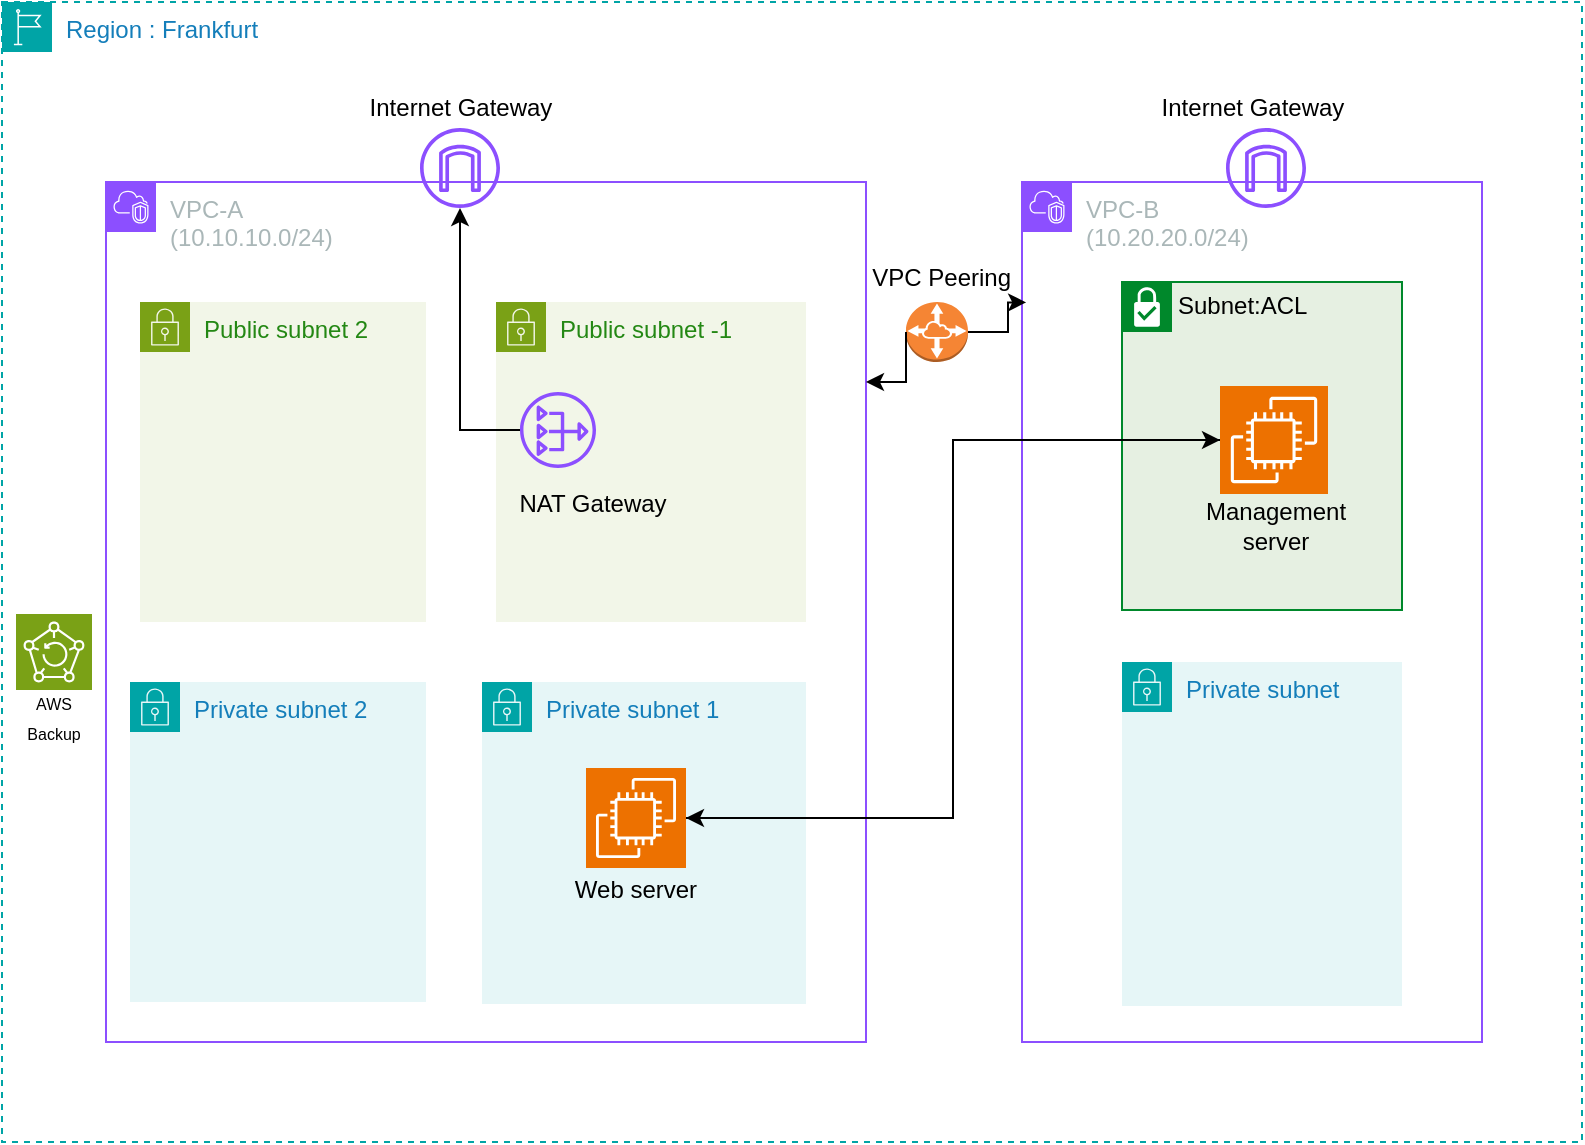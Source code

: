<mxfile version="23.1.5" type="github">
  <diagram name="Pagina-1" id="JSuOB0qH_aEUuRuIwBlh">
    <mxGraphModel dx="993" dy="601" grid="1" gridSize="10" guides="1" tooltips="1" connect="1" arrows="1" fold="1" page="1" pageScale="1" pageWidth="827" pageHeight="1169" math="0" shadow="0">
      <root>
        <mxCell id="0" />
        <mxCell id="1" parent="0" />
        <mxCell id="ssjmfCyC4Wv2lQjvstt9-3" value="Region : Frankfurt" style="points=[[0,0],[0.25,0],[0.5,0],[0.75,0],[1,0],[1,0.25],[1,0.5],[1,0.75],[1,1],[0.75,1],[0.5,1],[0.25,1],[0,1],[0,0.75],[0,0.5],[0,0.25]];outlineConnect=0;gradientColor=none;html=1;whiteSpace=wrap;fontSize=12;fontStyle=0;container=1;pointerEvents=0;collapsible=0;recursiveResize=0;shape=mxgraph.aws4.group;grIcon=mxgraph.aws4.group_region;strokeColor=#00A4A6;fillColor=none;verticalAlign=top;align=left;spacingLeft=30;fontColor=#147EBA;dashed=1;" vertex="1" parent="1">
          <mxGeometry x="18" y="70" width="790" height="570" as="geometry" />
        </mxCell>
        <mxCell id="ssjmfCyC4Wv2lQjvstt9-4" value="VPC-B &lt;br&gt;(10.20.20.0/24)" style="points=[[0,0],[0.25,0],[0.5,0],[0.75,0],[1,0],[1,0.25],[1,0.5],[1,0.75],[1,1],[0.75,1],[0.5,1],[0.25,1],[0,1],[0,0.75],[0,0.5],[0,0.25]];outlineConnect=0;gradientColor=none;html=1;whiteSpace=wrap;fontSize=12;fontStyle=0;container=1;pointerEvents=0;collapsible=0;recursiveResize=0;shape=mxgraph.aws4.group;grIcon=mxgraph.aws4.group_vpc2;strokeColor=#8C4FFF;fillColor=none;verticalAlign=top;align=left;spacingLeft=30;fontColor=#AAB7B8;dashed=0;" vertex="1" parent="ssjmfCyC4Wv2lQjvstt9-3">
          <mxGeometry x="510" y="90" width="230" height="430" as="geometry" />
        </mxCell>
        <mxCell id="ssjmfCyC4Wv2lQjvstt9-12" value="Subnet:ACL" style="shape=mxgraph.ibm.box;prType=subnet;fontStyle=0;verticalAlign=top;align=left;spacingLeft=32;spacingTop=4;fillColor=#E6F0E2;rounded=0;whiteSpace=wrap;html=1;strokeColor=#00882B;strokeWidth=1;dashed=0;container=1;spacing=-4;collapsible=0;expand=0;recursiveResize=0;" vertex="1" parent="ssjmfCyC4Wv2lQjvstt9-4">
          <mxGeometry x="50" y="50" width="140" height="164" as="geometry" />
        </mxCell>
        <mxCell id="ssjmfCyC4Wv2lQjvstt9-17" value="" style="sketch=0;points=[[0,0,0],[0.25,0,0],[0.5,0,0],[0.75,0,0],[1,0,0],[0,1,0],[0.25,1,0],[0.5,1,0],[0.75,1,0],[1,1,0],[0,0.25,0],[0,0.5,0],[0,0.75,0],[1,0.25,0],[1,0.5,0],[1,0.75,0]];outlineConnect=0;fontColor=#232F3E;fillColor=#ED7100;strokeColor=#ffffff;dashed=0;verticalLabelPosition=bottom;verticalAlign=top;align=center;html=1;fontSize=12;fontStyle=0;aspect=fixed;shape=mxgraph.aws4.resourceIcon;resIcon=mxgraph.aws4.ec2;" vertex="1" parent="ssjmfCyC4Wv2lQjvstt9-12">
          <mxGeometry x="49" y="52" width="54" height="54" as="geometry" />
        </mxCell>
        <mxCell id="ssjmfCyC4Wv2lQjvstt9-19" value="Management server" style="text;strokeColor=none;align=center;fillColor=none;html=1;verticalAlign=middle;whiteSpace=wrap;rounded=0;" vertex="1" parent="ssjmfCyC4Wv2lQjvstt9-12">
          <mxGeometry x="42" y="117" width="70" height="10" as="geometry" />
        </mxCell>
        <mxCell id="ssjmfCyC4Wv2lQjvstt9-13" value="Private subnet" style="points=[[0,0],[0.25,0],[0.5,0],[0.75,0],[1,0],[1,0.25],[1,0.5],[1,0.75],[1,1],[0.75,1],[0.5,1],[0.25,1],[0,1],[0,0.75],[0,0.5],[0,0.25]];outlineConnect=0;gradientColor=none;html=1;whiteSpace=wrap;fontSize=12;fontStyle=0;container=1;pointerEvents=0;collapsible=0;recursiveResize=0;shape=mxgraph.aws4.group;grIcon=mxgraph.aws4.group_security_group;grStroke=0;strokeColor=#00A4A6;fillColor=#E6F6F7;verticalAlign=top;align=left;spacingLeft=30;fontColor=#147EBA;dashed=0;" vertex="1" parent="ssjmfCyC4Wv2lQjvstt9-4">
          <mxGeometry x="50" y="240" width="140" height="172" as="geometry" />
        </mxCell>
        <mxCell id="ssjmfCyC4Wv2lQjvstt9-15" value="" style="sketch=0;outlineConnect=0;fontColor=#232F3E;gradientColor=none;fillColor=#8C4FFF;strokeColor=none;dashed=0;verticalLabelPosition=bottom;verticalAlign=top;align=center;html=1;fontSize=12;fontStyle=0;aspect=fixed;pointerEvents=1;shape=mxgraph.aws4.internet_gateway;" vertex="1" parent="ssjmfCyC4Wv2lQjvstt9-3">
          <mxGeometry x="209" y="63" width="40" height="40" as="geometry" />
        </mxCell>
        <mxCell id="ssjmfCyC4Wv2lQjvstt9-16" value="" style="sketch=0;outlineConnect=0;fontColor=#232F3E;gradientColor=none;fillColor=#8C4FFF;strokeColor=none;dashed=0;verticalLabelPosition=bottom;verticalAlign=top;align=center;html=1;fontSize=12;fontStyle=0;aspect=fixed;pointerEvents=1;shape=mxgraph.aws4.internet_gateway;" vertex="1" parent="ssjmfCyC4Wv2lQjvstt9-3">
          <mxGeometry x="612" y="63" width="40" height="40" as="geometry" />
        </mxCell>
        <mxCell id="ssjmfCyC4Wv2lQjvstt9-32" value="Internet Gateway" style="text;strokeColor=none;align=center;fillColor=none;html=1;verticalAlign=middle;whiteSpace=wrap;rounded=0;" vertex="1" parent="ssjmfCyC4Wv2lQjvstt9-3">
          <mxGeometry x="177.75" y="50" width="102.5" height="6" as="geometry" />
        </mxCell>
        <mxCell id="ssjmfCyC4Wv2lQjvstt9-35" value="Internet Gateway" style="text;strokeColor=none;align=center;fillColor=none;html=1;verticalAlign=middle;whiteSpace=wrap;rounded=0;" vertex="1" parent="ssjmfCyC4Wv2lQjvstt9-3">
          <mxGeometry x="573.75" y="50" width="102.5" height="6" as="geometry" />
        </mxCell>
        <mxCell id="ssjmfCyC4Wv2lQjvstt9-36" value="" style="outlineConnect=0;dashed=0;verticalLabelPosition=bottom;verticalAlign=top;align=center;html=1;shape=mxgraph.aws3.vpc_peering;fillColor=#F58534;gradientColor=none;" vertex="1" parent="ssjmfCyC4Wv2lQjvstt9-3">
          <mxGeometry x="452" y="150" width="31" height="30" as="geometry" />
        </mxCell>
        <mxCell id="ssjmfCyC4Wv2lQjvstt9-37" style="edgeStyle=orthogonalEdgeStyle;rounded=0;orthogonalLoop=1;jettySize=auto;html=1;entryX=0.009;entryY=0.14;entryDx=0;entryDy=0;entryPerimeter=0;" edge="1" parent="ssjmfCyC4Wv2lQjvstt9-3" source="ssjmfCyC4Wv2lQjvstt9-36" target="ssjmfCyC4Wv2lQjvstt9-4">
          <mxGeometry relative="1" as="geometry" />
        </mxCell>
        <mxCell id="ssjmfCyC4Wv2lQjvstt9-42" value="VPC Peering&amp;nbsp;" style="text;strokeColor=none;align=center;fillColor=none;html=1;verticalAlign=middle;whiteSpace=wrap;rounded=0;" vertex="1" parent="ssjmfCyC4Wv2lQjvstt9-3">
          <mxGeometry x="433" y="133" width="77" height="9" as="geometry" />
        </mxCell>
        <mxCell id="ssjmfCyC4Wv2lQjvstt9-49" value="" style="group" vertex="1" connectable="0" parent="ssjmfCyC4Wv2lQjvstt9-3">
          <mxGeometry x="6" y="306" width="40" height="56" as="geometry" />
        </mxCell>
        <mxCell id="ssjmfCyC4Wv2lQjvstt9-44" value="&lt;font style=&quot;font-size: 8px;&quot;&gt;AWS Backup&lt;/font&gt;" style="text;strokeColor=none;align=center;fillColor=none;html=1;verticalAlign=middle;whiteSpace=wrap;rounded=0;" vertex="1" parent="ssjmfCyC4Wv2lQjvstt9-49">
          <mxGeometry y="46" width="40" height="10" as="geometry" />
        </mxCell>
        <mxCell id="ssjmfCyC4Wv2lQjvstt9-43" value="" style="sketch=0;points=[[0,0,0],[0.25,0,0],[0.5,0,0],[0.75,0,0],[1,0,0],[0,1,0],[0.25,1,0],[0.5,1,0],[0.75,1,0],[1,1,0],[0,0.25,0],[0,0.5,0],[0,0.75,0],[1,0.25,0],[1,0.5,0],[1,0.75,0]];outlineConnect=0;fontColor=#232F3E;fillColor=#7AA116;strokeColor=#ffffff;dashed=0;verticalLabelPosition=bottom;verticalAlign=top;align=center;html=1;fontSize=12;fontStyle=0;aspect=fixed;shape=mxgraph.aws4.resourceIcon;resIcon=mxgraph.aws4.backup;" vertex="1" parent="ssjmfCyC4Wv2lQjvstt9-49">
          <mxGeometry x="1" width="38" height="38" as="geometry" />
        </mxCell>
        <mxCell id="ssjmfCyC4Wv2lQjvstt9-5" value="VPC-A &lt;br&gt;(10.10.10.0/24)" style="points=[[0,0],[0.25,0],[0.5,0],[0.75,0],[1,0],[1,0.25],[1,0.5],[1,0.75],[1,1],[0.75,1],[0.5,1],[0.25,1],[0,1],[0,0.75],[0,0.5],[0,0.25]];outlineConnect=0;gradientColor=none;html=1;whiteSpace=wrap;fontSize=12;fontStyle=0;container=1;pointerEvents=0;collapsible=0;recursiveResize=0;shape=mxgraph.aws4.group;grIcon=mxgraph.aws4.group_vpc2;strokeColor=#8C4FFF;fillColor=none;verticalAlign=top;align=left;spacingLeft=30;fontColor=#AAB7B8;dashed=0;" vertex="1" parent="1">
          <mxGeometry x="70" y="160" width="380" height="430" as="geometry" />
        </mxCell>
        <mxCell id="ssjmfCyC4Wv2lQjvstt9-10" value="Private subnet 2" style="points=[[0,0],[0.25,0],[0.5,0],[0.75,0],[1,0],[1,0.25],[1,0.5],[1,0.75],[1,1],[0.75,1],[0.5,1],[0.25,1],[0,1],[0,0.75],[0,0.5],[0,0.25]];outlineConnect=0;gradientColor=none;html=1;whiteSpace=wrap;fontSize=12;fontStyle=0;container=1;pointerEvents=0;collapsible=0;recursiveResize=0;shape=mxgraph.aws4.group;grIcon=mxgraph.aws4.group_security_group;grStroke=0;strokeColor=#00A4A6;fillColor=#E6F6F7;verticalAlign=top;align=left;spacingLeft=30;fontColor=#147EBA;dashed=0;" vertex="1" parent="ssjmfCyC4Wv2lQjvstt9-5">
          <mxGeometry x="12" y="250" width="148" height="160" as="geometry" />
        </mxCell>
        <mxCell id="ssjmfCyC4Wv2lQjvstt9-11" value="Private subnet 1" style="points=[[0,0],[0.25,0],[0.5,0],[0.75,0],[1,0],[1,0.25],[1,0.5],[1,0.75],[1,1],[0.75,1],[0.5,1],[0.25,1],[0,1],[0,0.75],[0,0.5],[0,0.25]];outlineConnect=0;gradientColor=none;html=1;whiteSpace=wrap;fontSize=12;fontStyle=0;container=1;pointerEvents=0;collapsible=0;recursiveResize=0;shape=mxgraph.aws4.group;grIcon=mxgraph.aws4.group_security_group;grStroke=0;strokeColor=#00A4A6;fillColor=#E6F6F7;verticalAlign=top;align=left;spacingLeft=30;fontColor=#147EBA;dashed=0;" vertex="1" parent="ssjmfCyC4Wv2lQjvstt9-5">
          <mxGeometry x="188" y="250" width="162" height="161" as="geometry" />
        </mxCell>
        <mxCell id="ssjmfCyC4Wv2lQjvstt9-18" value="" style="sketch=0;points=[[0,0,0],[0.25,0,0],[0.5,0,0],[0.75,0,0],[1,0,0],[0,1,0],[0.25,1,0],[0.5,1,0],[0.75,1,0],[1,1,0],[0,0.25,0],[0,0.5,0],[0,0.75,0],[1,0.25,0],[1,0.5,0],[1,0.75,0]];outlineConnect=0;fontColor=#232F3E;fillColor=#ED7100;strokeColor=#ffffff;dashed=0;verticalLabelPosition=bottom;verticalAlign=top;align=center;html=1;fontSize=12;fontStyle=0;aspect=fixed;shape=mxgraph.aws4.resourceIcon;resIcon=mxgraph.aws4.ec2;" vertex="1" parent="ssjmfCyC4Wv2lQjvstt9-11">
          <mxGeometry x="52" y="43" width="50" height="50" as="geometry" />
        </mxCell>
        <mxCell id="ssjmfCyC4Wv2lQjvstt9-20" value="Web server" style="text;strokeColor=none;align=center;fillColor=none;html=1;verticalAlign=middle;whiteSpace=wrap;rounded=0;" vertex="1" parent="ssjmfCyC4Wv2lQjvstt9-11">
          <mxGeometry x="44" y="92" width="66" height="24" as="geometry" />
        </mxCell>
        <mxCell id="ssjmfCyC4Wv2lQjvstt9-21" value="Public subnet -1" style="points=[[0,0],[0.25,0],[0.5,0],[0.75,0],[1,0],[1,0.25],[1,0.5],[1,0.75],[1,1],[0.75,1],[0.5,1],[0.25,1],[0,1],[0,0.75],[0,0.5],[0,0.25]];outlineConnect=0;gradientColor=none;html=1;whiteSpace=wrap;fontSize=12;fontStyle=0;container=1;pointerEvents=0;collapsible=0;recursiveResize=0;shape=mxgraph.aws4.group;grIcon=mxgraph.aws4.group_security_group;grStroke=0;strokeColor=#7AA116;fillColor=#F2F6E8;verticalAlign=top;align=left;spacingLeft=30;fontColor=#248814;dashed=0;" vertex="1" parent="ssjmfCyC4Wv2lQjvstt9-5">
          <mxGeometry x="195" y="60" width="155" height="160" as="geometry" />
        </mxCell>
        <mxCell id="ssjmfCyC4Wv2lQjvstt9-29" value="" style="sketch=0;outlineConnect=0;fontColor=#232F3E;gradientColor=none;fillColor=#8C4FFF;strokeColor=none;dashed=0;verticalLabelPosition=bottom;verticalAlign=top;align=center;html=1;fontSize=12;fontStyle=0;aspect=fixed;pointerEvents=1;shape=mxgraph.aws4.nat_gateway;" vertex="1" parent="ssjmfCyC4Wv2lQjvstt9-21">
          <mxGeometry x="12" y="45" width="38" height="38" as="geometry" />
        </mxCell>
        <mxCell id="ssjmfCyC4Wv2lQjvstt9-31" value="NAT Gateway" style="text;strokeColor=none;align=center;fillColor=none;html=1;verticalAlign=middle;whiteSpace=wrap;rounded=0;" vertex="1" parent="ssjmfCyC4Wv2lQjvstt9-21">
          <mxGeometry x="7" y="91" width="83" height="19" as="geometry" />
        </mxCell>
        <mxCell id="ssjmfCyC4Wv2lQjvstt9-22" value="Public subnet 2" style="points=[[0,0],[0.25,0],[0.5,0],[0.75,0],[1,0],[1,0.25],[1,0.5],[1,0.75],[1,1],[0.75,1],[0.5,1],[0.25,1],[0,1],[0,0.75],[0,0.5],[0,0.25]];outlineConnect=0;gradientColor=none;html=1;whiteSpace=wrap;fontSize=12;fontStyle=0;container=1;pointerEvents=0;collapsible=0;recursiveResize=0;shape=mxgraph.aws4.group;grIcon=mxgraph.aws4.group_security_group;grStroke=0;strokeColor=#7AA116;fillColor=#F2F6E8;verticalAlign=top;align=left;spacingLeft=30;fontColor=#248814;dashed=0;" vertex="1" parent="ssjmfCyC4Wv2lQjvstt9-5">
          <mxGeometry x="17" y="60" width="143" height="160" as="geometry" />
        </mxCell>
        <mxCell id="ssjmfCyC4Wv2lQjvstt9-25" style="edgeStyle=orthogonalEdgeStyle;rounded=0;orthogonalLoop=1;jettySize=auto;html=1;entryX=0;entryY=0.5;entryDx=0;entryDy=0;entryPerimeter=0;exitX=1;exitY=0.5;exitDx=0;exitDy=0;exitPerimeter=0;" edge="1" parent="1" source="ssjmfCyC4Wv2lQjvstt9-18" target="ssjmfCyC4Wv2lQjvstt9-17">
          <mxGeometry relative="1" as="geometry">
            <mxPoint x="370" y="455" as="sourcePoint" />
          </mxGeometry>
        </mxCell>
        <mxCell id="ssjmfCyC4Wv2lQjvstt9-27" style="edgeStyle=orthogonalEdgeStyle;rounded=0;orthogonalLoop=1;jettySize=auto;html=1;entryX=1;entryY=0.5;entryDx=0;entryDy=0;entryPerimeter=0;" edge="1" parent="1" source="ssjmfCyC4Wv2lQjvstt9-17" target="ssjmfCyC4Wv2lQjvstt9-18">
          <mxGeometry relative="1" as="geometry" />
        </mxCell>
        <mxCell id="ssjmfCyC4Wv2lQjvstt9-30" style="edgeStyle=orthogonalEdgeStyle;rounded=0;orthogonalLoop=1;jettySize=auto;html=1;" edge="1" parent="1" source="ssjmfCyC4Wv2lQjvstt9-29" target="ssjmfCyC4Wv2lQjvstt9-15">
          <mxGeometry relative="1" as="geometry" />
        </mxCell>
        <mxCell id="ssjmfCyC4Wv2lQjvstt9-40" style="edgeStyle=orthogonalEdgeStyle;rounded=0;orthogonalLoop=1;jettySize=auto;html=1;exitX=0;exitY=0.5;exitDx=0;exitDy=0;exitPerimeter=0;" edge="1" parent="1" source="ssjmfCyC4Wv2lQjvstt9-36" target="ssjmfCyC4Wv2lQjvstt9-5">
          <mxGeometry relative="1" as="geometry">
            <Array as="points">
              <mxPoint x="470" y="260" />
            </Array>
          </mxGeometry>
        </mxCell>
      </root>
    </mxGraphModel>
  </diagram>
</mxfile>
